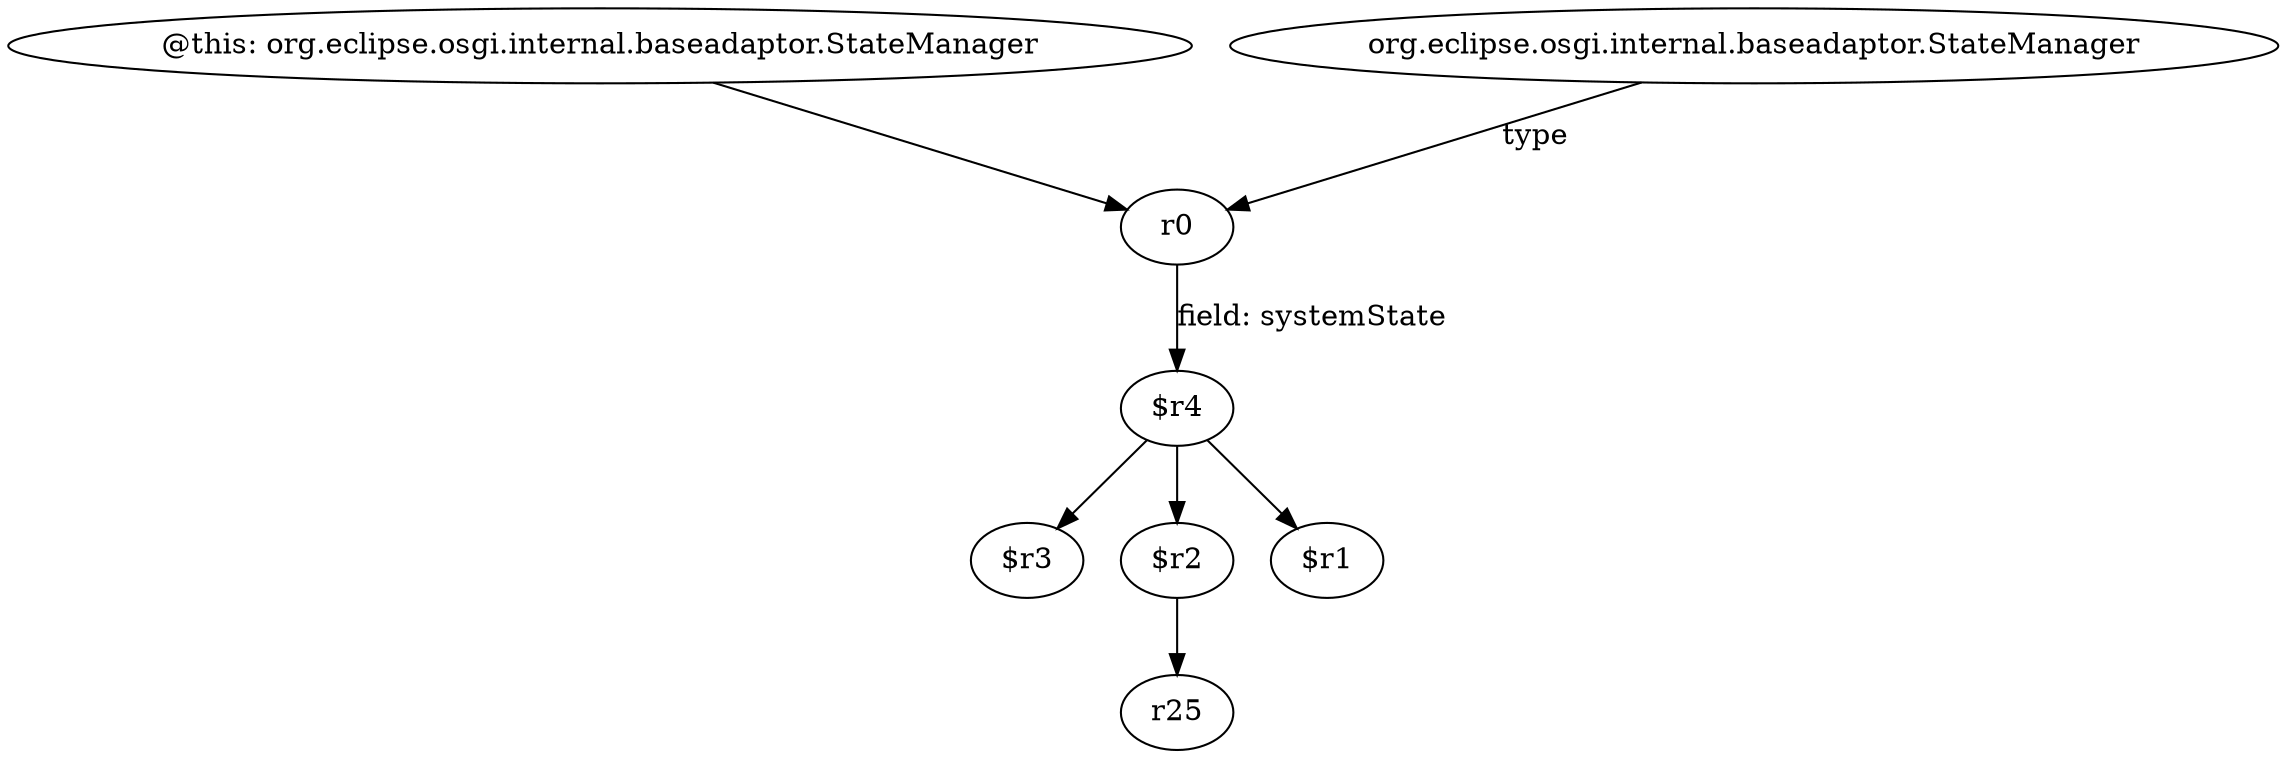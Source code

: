 digraph g {
0[label="$r4"]
1[label="$r3"]
0->1[label=""]
2[label="@this: org.eclipse.osgi.internal.baseadaptor.StateManager"]
3[label="r0"]
2->3[label=""]
4[label="$r2"]
5[label="r25"]
4->5[label=""]
3->0[label="field: systemState"]
6[label="org.eclipse.osgi.internal.baseadaptor.StateManager"]
6->3[label="type"]
7[label="$r1"]
0->7[label=""]
0->4[label=""]
}